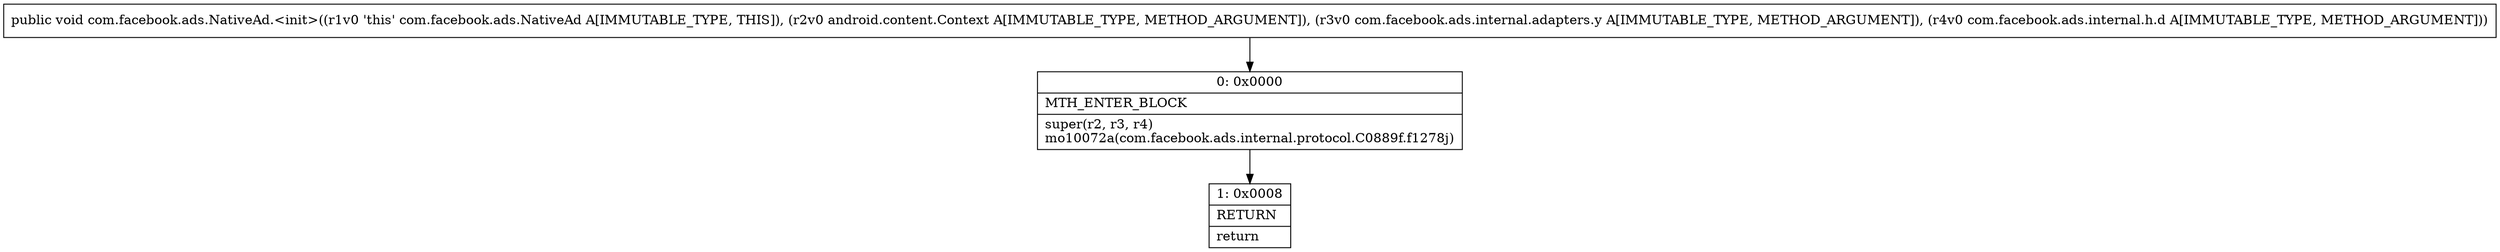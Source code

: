 digraph "CFG forcom.facebook.ads.NativeAd.\<init\>(Landroid\/content\/Context;Lcom\/facebook\/ads\/internal\/adapters\/y;Lcom\/facebook\/ads\/internal\/h\/d;)V" {
Node_0 [shape=record,label="{0\:\ 0x0000|MTH_ENTER_BLOCK\l|super(r2, r3, r4)\lmo10072a(com.facebook.ads.internal.protocol.C0889f.f1278j)\l}"];
Node_1 [shape=record,label="{1\:\ 0x0008|RETURN\l|return\l}"];
MethodNode[shape=record,label="{public void com.facebook.ads.NativeAd.\<init\>((r1v0 'this' com.facebook.ads.NativeAd A[IMMUTABLE_TYPE, THIS]), (r2v0 android.content.Context A[IMMUTABLE_TYPE, METHOD_ARGUMENT]), (r3v0 com.facebook.ads.internal.adapters.y A[IMMUTABLE_TYPE, METHOD_ARGUMENT]), (r4v0 com.facebook.ads.internal.h.d A[IMMUTABLE_TYPE, METHOD_ARGUMENT])) }"];
MethodNode -> Node_0;
Node_0 -> Node_1;
}


